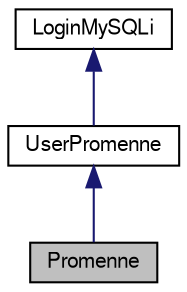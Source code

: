 digraph G
{
  bgcolor="transparent";
  edge [fontname="FreeSans",fontsize="10",labelfontname="FreeSans",labelfontsize="10"];
  node [fontname="FreeSans",fontsize="10",shape=record];
  Node1 [label="Promenne",height=0.2,width=0.4,color="black", fillcolor="grey75", style="filled" fontcolor="black"];
  Node2 -> Node1 [dir=back,color="midnightblue",fontsize="10",style="solid",fontname="FreeSans"];
  Node2 [label="UserPromenne",height=0.2,width=0.4,color="black",URL="$classUserPromenne.html"];
  Node3 -> Node2 [dir=back,color="midnightblue",fontsize="10",style="solid",fontname="FreeSans"];
  Node3 [label="LoginMySQLi",height=0.2,width=0.4,color="black",URL="$classLoginMySQLi.html"];
}
